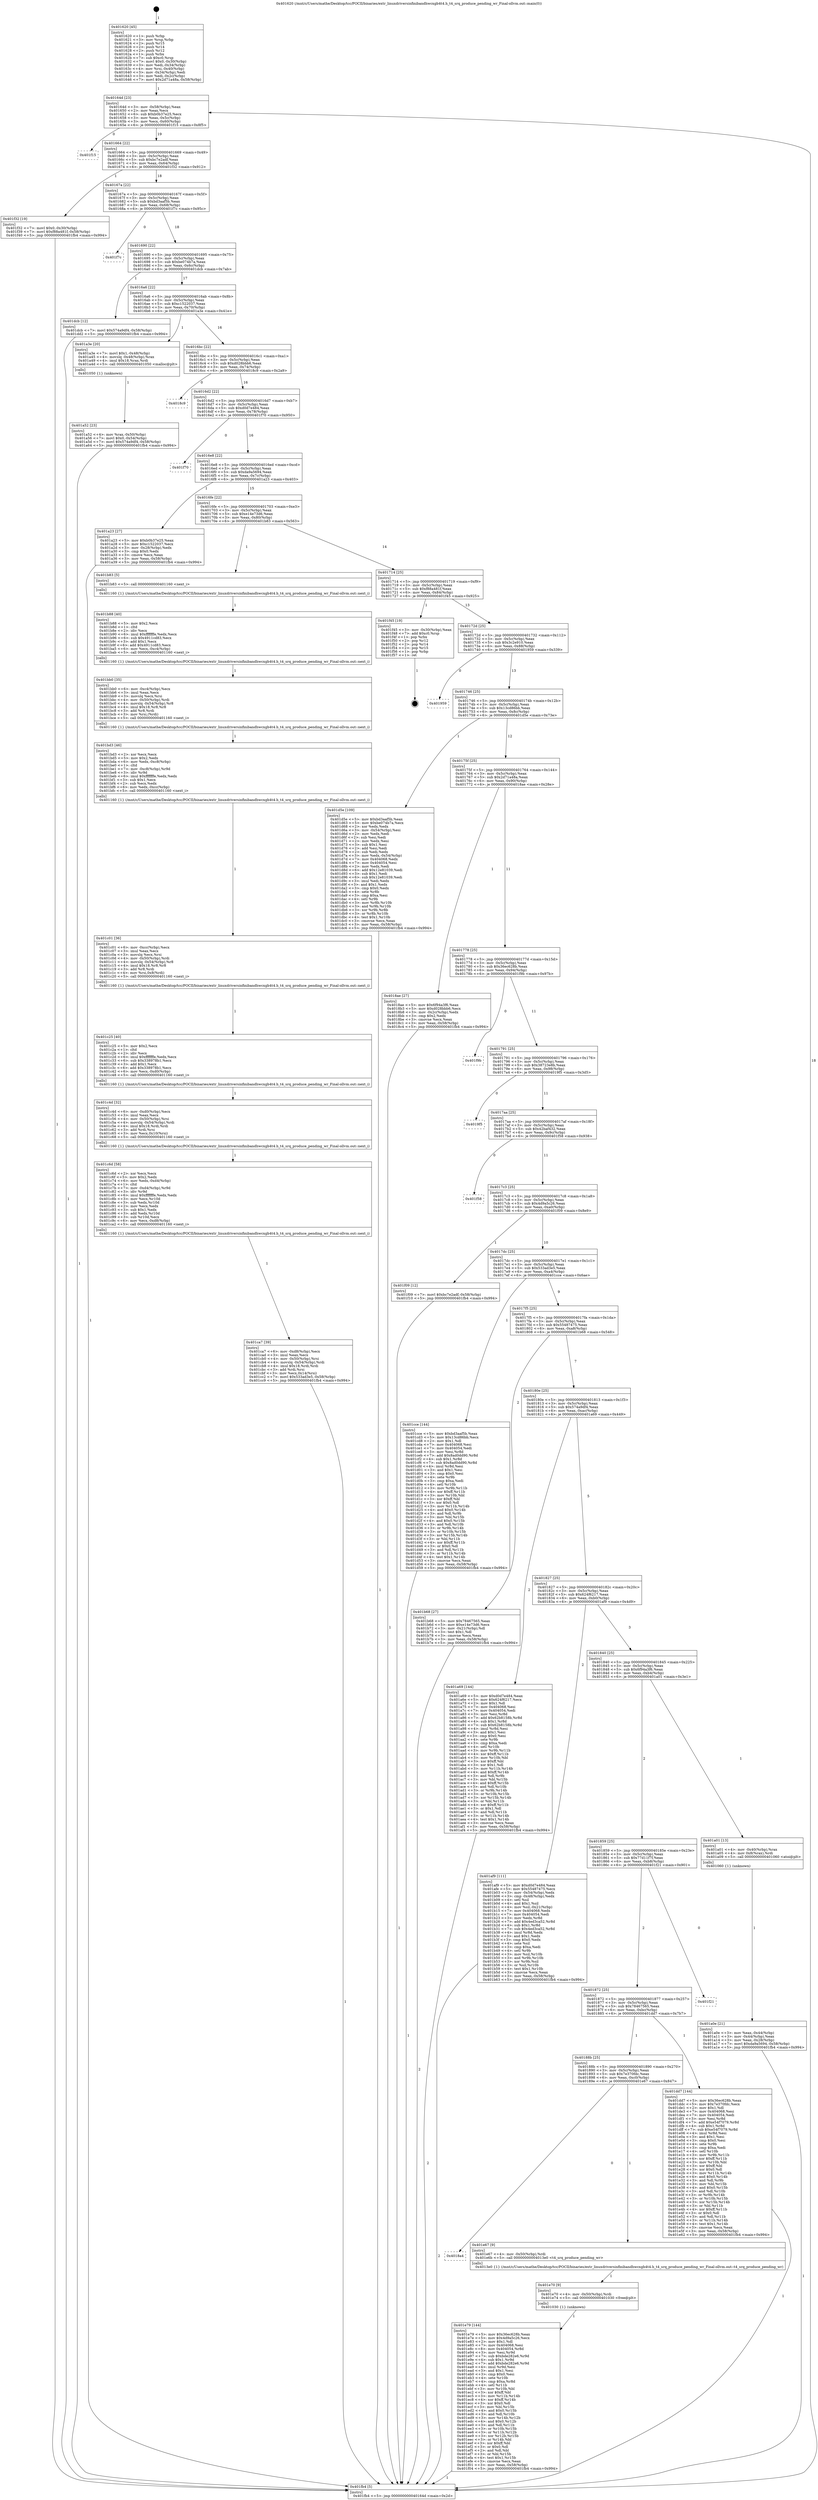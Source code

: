 digraph "0x401620" {
  label = "0x401620 (/mnt/c/Users/mathe/Desktop/tcc/POCII/binaries/extr_linuxdriversinfinibandhwcxgb4t4.h_t4_srq_produce_pending_wr_Final-ollvm.out::main(0))"
  labelloc = "t"
  node[shape=record]

  Entry [label="",width=0.3,height=0.3,shape=circle,fillcolor=black,style=filled]
  "0x40164d" [label="{
     0x40164d [23]\l
     | [instrs]\l
     &nbsp;&nbsp;0x40164d \<+3\>: mov -0x58(%rbp),%eax\l
     &nbsp;&nbsp;0x401650 \<+2\>: mov %eax,%ecx\l
     &nbsp;&nbsp;0x401652 \<+6\>: sub $0xb0b37e25,%ecx\l
     &nbsp;&nbsp;0x401658 \<+3\>: mov %eax,-0x5c(%rbp)\l
     &nbsp;&nbsp;0x40165b \<+3\>: mov %ecx,-0x60(%rbp)\l
     &nbsp;&nbsp;0x40165e \<+6\>: je 0000000000401f15 \<main+0x8f5\>\l
  }"]
  "0x401f15" [label="{
     0x401f15\l
  }", style=dashed]
  "0x401664" [label="{
     0x401664 [22]\l
     | [instrs]\l
     &nbsp;&nbsp;0x401664 \<+5\>: jmp 0000000000401669 \<main+0x49\>\l
     &nbsp;&nbsp;0x401669 \<+3\>: mov -0x5c(%rbp),%eax\l
     &nbsp;&nbsp;0x40166c \<+5\>: sub $0xbc7e2adf,%eax\l
     &nbsp;&nbsp;0x401671 \<+3\>: mov %eax,-0x64(%rbp)\l
     &nbsp;&nbsp;0x401674 \<+6\>: je 0000000000401f32 \<main+0x912\>\l
  }"]
  Exit [label="",width=0.3,height=0.3,shape=circle,fillcolor=black,style=filled,peripheries=2]
  "0x401f32" [label="{
     0x401f32 [19]\l
     | [instrs]\l
     &nbsp;&nbsp;0x401f32 \<+7\>: movl $0x0,-0x30(%rbp)\l
     &nbsp;&nbsp;0x401f39 \<+7\>: movl $0xf88a481f,-0x58(%rbp)\l
     &nbsp;&nbsp;0x401f40 \<+5\>: jmp 0000000000401fb4 \<main+0x994\>\l
  }"]
  "0x40167a" [label="{
     0x40167a [22]\l
     | [instrs]\l
     &nbsp;&nbsp;0x40167a \<+5\>: jmp 000000000040167f \<main+0x5f\>\l
     &nbsp;&nbsp;0x40167f \<+3\>: mov -0x5c(%rbp),%eax\l
     &nbsp;&nbsp;0x401682 \<+5\>: sub $0xbd3aaf5b,%eax\l
     &nbsp;&nbsp;0x401687 \<+3\>: mov %eax,-0x68(%rbp)\l
     &nbsp;&nbsp;0x40168a \<+6\>: je 0000000000401f7c \<main+0x95c\>\l
  }"]
  "0x401e79" [label="{
     0x401e79 [144]\l
     | [instrs]\l
     &nbsp;&nbsp;0x401e79 \<+5\>: mov $0x36ec628b,%eax\l
     &nbsp;&nbsp;0x401e7e \<+5\>: mov $0x4d9a5c26,%ecx\l
     &nbsp;&nbsp;0x401e83 \<+2\>: mov $0x1,%dl\l
     &nbsp;&nbsp;0x401e85 \<+7\>: mov 0x404068,%esi\l
     &nbsp;&nbsp;0x401e8c \<+8\>: mov 0x404054,%r8d\l
     &nbsp;&nbsp;0x401e94 \<+3\>: mov %esi,%r9d\l
     &nbsp;&nbsp;0x401e97 \<+7\>: sub $0xbde282e6,%r9d\l
     &nbsp;&nbsp;0x401e9e \<+4\>: sub $0x1,%r9d\l
     &nbsp;&nbsp;0x401ea2 \<+7\>: add $0xbde282e6,%r9d\l
     &nbsp;&nbsp;0x401ea9 \<+4\>: imul %r9d,%esi\l
     &nbsp;&nbsp;0x401ead \<+3\>: and $0x1,%esi\l
     &nbsp;&nbsp;0x401eb0 \<+3\>: cmp $0x0,%esi\l
     &nbsp;&nbsp;0x401eb3 \<+4\>: sete %r10b\l
     &nbsp;&nbsp;0x401eb7 \<+4\>: cmp $0xa,%r8d\l
     &nbsp;&nbsp;0x401ebb \<+4\>: setl %r11b\l
     &nbsp;&nbsp;0x401ebf \<+3\>: mov %r10b,%bl\l
     &nbsp;&nbsp;0x401ec2 \<+3\>: xor $0xff,%bl\l
     &nbsp;&nbsp;0x401ec5 \<+3\>: mov %r11b,%r14b\l
     &nbsp;&nbsp;0x401ec8 \<+4\>: xor $0xff,%r14b\l
     &nbsp;&nbsp;0x401ecc \<+3\>: xor $0x0,%dl\l
     &nbsp;&nbsp;0x401ecf \<+3\>: mov %bl,%r15b\l
     &nbsp;&nbsp;0x401ed2 \<+4\>: and $0x0,%r15b\l
     &nbsp;&nbsp;0x401ed6 \<+3\>: and %dl,%r10b\l
     &nbsp;&nbsp;0x401ed9 \<+3\>: mov %r14b,%r12b\l
     &nbsp;&nbsp;0x401edc \<+4\>: and $0x0,%r12b\l
     &nbsp;&nbsp;0x401ee0 \<+3\>: and %dl,%r11b\l
     &nbsp;&nbsp;0x401ee3 \<+3\>: or %r10b,%r15b\l
     &nbsp;&nbsp;0x401ee6 \<+3\>: or %r11b,%r12b\l
     &nbsp;&nbsp;0x401ee9 \<+3\>: xor %r12b,%r15b\l
     &nbsp;&nbsp;0x401eec \<+3\>: or %r14b,%bl\l
     &nbsp;&nbsp;0x401eef \<+3\>: xor $0xff,%bl\l
     &nbsp;&nbsp;0x401ef2 \<+3\>: or $0x0,%dl\l
     &nbsp;&nbsp;0x401ef5 \<+2\>: and %dl,%bl\l
     &nbsp;&nbsp;0x401ef7 \<+3\>: or %bl,%r15b\l
     &nbsp;&nbsp;0x401efa \<+4\>: test $0x1,%r15b\l
     &nbsp;&nbsp;0x401efe \<+3\>: cmovne %ecx,%eax\l
     &nbsp;&nbsp;0x401f01 \<+3\>: mov %eax,-0x58(%rbp)\l
     &nbsp;&nbsp;0x401f04 \<+5\>: jmp 0000000000401fb4 \<main+0x994\>\l
  }"]
  "0x401f7c" [label="{
     0x401f7c\l
  }", style=dashed]
  "0x401690" [label="{
     0x401690 [22]\l
     | [instrs]\l
     &nbsp;&nbsp;0x401690 \<+5\>: jmp 0000000000401695 \<main+0x75\>\l
     &nbsp;&nbsp;0x401695 \<+3\>: mov -0x5c(%rbp),%eax\l
     &nbsp;&nbsp;0x401698 \<+5\>: sub $0xbe074b7a,%eax\l
     &nbsp;&nbsp;0x40169d \<+3\>: mov %eax,-0x6c(%rbp)\l
     &nbsp;&nbsp;0x4016a0 \<+6\>: je 0000000000401dcb \<main+0x7ab\>\l
  }"]
  "0x401e70" [label="{
     0x401e70 [9]\l
     | [instrs]\l
     &nbsp;&nbsp;0x401e70 \<+4\>: mov -0x50(%rbp),%rdi\l
     &nbsp;&nbsp;0x401e74 \<+5\>: call 0000000000401030 \<free@plt\>\l
     | [calls]\l
     &nbsp;&nbsp;0x401030 \{1\} (unknown)\l
  }"]
  "0x401dcb" [label="{
     0x401dcb [12]\l
     | [instrs]\l
     &nbsp;&nbsp;0x401dcb \<+7\>: movl $0x574a9df4,-0x58(%rbp)\l
     &nbsp;&nbsp;0x401dd2 \<+5\>: jmp 0000000000401fb4 \<main+0x994\>\l
  }"]
  "0x4016a6" [label="{
     0x4016a6 [22]\l
     | [instrs]\l
     &nbsp;&nbsp;0x4016a6 \<+5\>: jmp 00000000004016ab \<main+0x8b\>\l
     &nbsp;&nbsp;0x4016ab \<+3\>: mov -0x5c(%rbp),%eax\l
     &nbsp;&nbsp;0x4016ae \<+5\>: sub $0xc1522037,%eax\l
     &nbsp;&nbsp;0x4016b3 \<+3\>: mov %eax,-0x70(%rbp)\l
     &nbsp;&nbsp;0x4016b6 \<+6\>: je 0000000000401a3e \<main+0x41e\>\l
  }"]
  "0x4018a4" [label="{
     0x4018a4\l
  }", style=dashed]
  "0x401a3e" [label="{
     0x401a3e [20]\l
     | [instrs]\l
     &nbsp;&nbsp;0x401a3e \<+7\>: movl $0x1,-0x48(%rbp)\l
     &nbsp;&nbsp;0x401a45 \<+4\>: movslq -0x48(%rbp),%rax\l
     &nbsp;&nbsp;0x401a49 \<+4\>: imul $0x18,%rax,%rdi\l
     &nbsp;&nbsp;0x401a4d \<+5\>: call 0000000000401050 \<malloc@plt\>\l
     | [calls]\l
     &nbsp;&nbsp;0x401050 \{1\} (unknown)\l
  }"]
  "0x4016bc" [label="{
     0x4016bc [22]\l
     | [instrs]\l
     &nbsp;&nbsp;0x4016bc \<+5\>: jmp 00000000004016c1 \<main+0xa1\>\l
     &nbsp;&nbsp;0x4016c1 \<+3\>: mov -0x5c(%rbp),%eax\l
     &nbsp;&nbsp;0x4016c4 \<+5\>: sub $0xd028bbb6,%eax\l
     &nbsp;&nbsp;0x4016c9 \<+3\>: mov %eax,-0x74(%rbp)\l
     &nbsp;&nbsp;0x4016cc \<+6\>: je 00000000004018c9 \<main+0x2a9\>\l
  }"]
  "0x401e67" [label="{
     0x401e67 [9]\l
     | [instrs]\l
     &nbsp;&nbsp;0x401e67 \<+4\>: mov -0x50(%rbp),%rdi\l
     &nbsp;&nbsp;0x401e6b \<+5\>: call 00000000004013e0 \<t4_srq_produce_pending_wr\>\l
     | [calls]\l
     &nbsp;&nbsp;0x4013e0 \{1\} (/mnt/c/Users/mathe/Desktop/tcc/POCII/binaries/extr_linuxdriversinfinibandhwcxgb4t4.h_t4_srq_produce_pending_wr_Final-ollvm.out::t4_srq_produce_pending_wr)\l
  }"]
  "0x4018c9" [label="{
     0x4018c9\l
  }", style=dashed]
  "0x4016d2" [label="{
     0x4016d2 [22]\l
     | [instrs]\l
     &nbsp;&nbsp;0x4016d2 \<+5\>: jmp 00000000004016d7 \<main+0xb7\>\l
     &nbsp;&nbsp;0x4016d7 \<+3\>: mov -0x5c(%rbp),%eax\l
     &nbsp;&nbsp;0x4016da \<+5\>: sub $0xd0d7e484,%eax\l
     &nbsp;&nbsp;0x4016df \<+3\>: mov %eax,-0x78(%rbp)\l
     &nbsp;&nbsp;0x4016e2 \<+6\>: je 0000000000401f70 \<main+0x950\>\l
  }"]
  "0x40188b" [label="{
     0x40188b [25]\l
     | [instrs]\l
     &nbsp;&nbsp;0x40188b \<+5\>: jmp 0000000000401890 \<main+0x270\>\l
     &nbsp;&nbsp;0x401890 \<+3\>: mov -0x5c(%rbp),%eax\l
     &nbsp;&nbsp;0x401893 \<+5\>: sub $0x7e370fdc,%eax\l
     &nbsp;&nbsp;0x401898 \<+6\>: mov %eax,-0xc0(%rbp)\l
     &nbsp;&nbsp;0x40189e \<+6\>: je 0000000000401e67 \<main+0x847\>\l
  }"]
  "0x401f70" [label="{
     0x401f70\l
  }", style=dashed]
  "0x4016e8" [label="{
     0x4016e8 [22]\l
     | [instrs]\l
     &nbsp;&nbsp;0x4016e8 \<+5\>: jmp 00000000004016ed \<main+0xcd\>\l
     &nbsp;&nbsp;0x4016ed \<+3\>: mov -0x5c(%rbp),%eax\l
     &nbsp;&nbsp;0x4016f0 \<+5\>: sub $0xda9a5694,%eax\l
     &nbsp;&nbsp;0x4016f5 \<+3\>: mov %eax,-0x7c(%rbp)\l
     &nbsp;&nbsp;0x4016f8 \<+6\>: je 0000000000401a23 \<main+0x403\>\l
  }"]
  "0x401dd7" [label="{
     0x401dd7 [144]\l
     | [instrs]\l
     &nbsp;&nbsp;0x401dd7 \<+5\>: mov $0x36ec628b,%eax\l
     &nbsp;&nbsp;0x401ddc \<+5\>: mov $0x7e370fdc,%ecx\l
     &nbsp;&nbsp;0x401de1 \<+2\>: mov $0x1,%dl\l
     &nbsp;&nbsp;0x401de3 \<+7\>: mov 0x404068,%esi\l
     &nbsp;&nbsp;0x401dea \<+7\>: mov 0x404054,%edi\l
     &nbsp;&nbsp;0x401df1 \<+3\>: mov %esi,%r8d\l
     &nbsp;&nbsp;0x401df4 \<+7\>: add $0xe54f7079,%r8d\l
     &nbsp;&nbsp;0x401dfb \<+4\>: sub $0x1,%r8d\l
     &nbsp;&nbsp;0x401dff \<+7\>: sub $0xe54f7079,%r8d\l
     &nbsp;&nbsp;0x401e06 \<+4\>: imul %r8d,%esi\l
     &nbsp;&nbsp;0x401e0a \<+3\>: and $0x1,%esi\l
     &nbsp;&nbsp;0x401e0d \<+3\>: cmp $0x0,%esi\l
     &nbsp;&nbsp;0x401e10 \<+4\>: sete %r9b\l
     &nbsp;&nbsp;0x401e14 \<+3\>: cmp $0xa,%edi\l
     &nbsp;&nbsp;0x401e17 \<+4\>: setl %r10b\l
     &nbsp;&nbsp;0x401e1b \<+3\>: mov %r9b,%r11b\l
     &nbsp;&nbsp;0x401e1e \<+4\>: xor $0xff,%r11b\l
     &nbsp;&nbsp;0x401e22 \<+3\>: mov %r10b,%bl\l
     &nbsp;&nbsp;0x401e25 \<+3\>: xor $0xff,%bl\l
     &nbsp;&nbsp;0x401e28 \<+3\>: xor $0x0,%dl\l
     &nbsp;&nbsp;0x401e2b \<+3\>: mov %r11b,%r14b\l
     &nbsp;&nbsp;0x401e2e \<+4\>: and $0x0,%r14b\l
     &nbsp;&nbsp;0x401e32 \<+3\>: and %dl,%r9b\l
     &nbsp;&nbsp;0x401e35 \<+3\>: mov %bl,%r15b\l
     &nbsp;&nbsp;0x401e38 \<+4\>: and $0x0,%r15b\l
     &nbsp;&nbsp;0x401e3c \<+3\>: and %dl,%r10b\l
     &nbsp;&nbsp;0x401e3f \<+3\>: or %r9b,%r14b\l
     &nbsp;&nbsp;0x401e42 \<+3\>: or %r10b,%r15b\l
     &nbsp;&nbsp;0x401e45 \<+3\>: xor %r15b,%r14b\l
     &nbsp;&nbsp;0x401e48 \<+3\>: or %bl,%r11b\l
     &nbsp;&nbsp;0x401e4b \<+4\>: xor $0xff,%r11b\l
     &nbsp;&nbsp;0x401e4f \<+3\>: or $0x0,%dl\l
     &nbsp;&nbsp;0x401e52 \<+3\>: and %dl,%r11b\l
     &nbsp;&nbsp;0x401e55 \<+3\>: or %r11b,%r14b\l
     &nbsp;&nbsp;0x401e58 \<+4\>: test $0x1,%r14b\l
     &nbsp;&nbsp;0x401e5c \<+3\>: cmovne %ecx,%eax\l
     &nbsp;&nbsp;0x401e5f \<+3\>: mov %eax,-0x58(%rbp)\l
     &nbsp;&nbsp;0x401e62 \<+5\>: jmp 0000000000401fb4 \<main+0x994\>\l
  }"]
  "0x401a23" [label="{
     0x401a23 [27]\l
     | [instrs]\l
     &nbsp;&nbsp;0x401a23 \<+5\>: mov $0xb0b37e25,%eax\l
     &nbsp;&nbsp;0x401a28 \<+5\>: mov $0xc1522037,%ecx\l
     &nbsp;&nbsp;0x401a2d \<+3\>: mov -0x28(%rbp),%edx\l
     &nbsp;&nbsp;0x401a30 \<+3\>: cmp $0x0,%edx\l
     &nbsp;&nbsp;0x401a33 \<+3\>: cmove %ecx,%eax\l
     &nbsp;&nbsp;0x401a36 \<+3\>: mov %eax,-0x58(%rbp)\l
     &nbsp;&nbsp;0x401a39 \<+5\>: jmp 0000000000401fb4 \<main+0x994\>\l
  }"]
  "0x4016fe" [label="{
     0x4016fe [22]\l
     | [instrs]\l
     &nbsp;&nbsp;0x4016fe \<+5\>: jmp 0000000000401703 \<main+0xe3\>\l
     &nbsp;&nbsp;0x401703 \<+3\>: mov -0x5c(%rbp),%eax\l
     &nbsp;&nbsp;0x401706 \<+5\>: sub $0xe14e73d6,%eax\l
     &nbsp;&nbsp;0x40170b \<+3\>: mov %eax,-0x80(%rbp)\l
     &nbsp;&nbsp;0x40170e \<+6\>: je 0000000000401b83 \<main+0x563\>\l
  }"]
  "0x401872" [label="{
     0x401872 [25]\l
     | [instrs]\l
     &nbsp;&nbsp;0x401872 \<+5\>: jmp 0000000000401877 \<main+0x257\>\l
     &nbsp;&nbsp;0x401877 \<+3\>: mov -0x5c(%rbp),%eax\l
     &nbsp;&nbsp;0x40187a \<+5\>: sub $0x78467565,%eax\l
     &nbsp;&nbsp;0x40187f \<+6\>: mov %eax,-0xbc(%rbp)\l
     &nbsp;&nbsp;0x401885 \<+6\>: je 0000000000401dd7 \<main+0x7b7\>\l
  }"]
  "0x401b83" [label="{
     0x401b83 [5]\l
     | [instrs]\l
     &nbsp;&nbsp;0x401b83 \<+5\>: call 0000000000401160 \<next_i\>\l
     | [calls]\l
     &nbsp;&nbsp;0x401160 \{1\} (/mnt/c/Users/mathe/Desktop/tcc/POCII/binaries/extr_linuxdriversinfinibandhwcxgb4t4.h_t4_srq_produce_pending_wr_Final-ollvm.out::next_i)\l
  }"]
  "0x401714" [label="{
     0x401714 [25]\l
     | [instrs]\l
     &nbsp;&nbsp;0x401714 \<+5\>: jmp 0000000000401719 \<main+0xf9\>\l
     &nbsp;&nbsp;0x401719 \<+3\>: mov -0x5c(%rbp),%eax\l
     &nbsp;&nbsp;0x40171c \<+5\>: sub $0xf88a481f,%eax\l
     &nbsp;&nbsp;0x401721 \<+6\>: mov %eax,-0x84(%rbp)\l
     &nbsp;&nbsp;0x401727 \<+6\>: je 0000000000401f45 \<main+0x925\>\l
  }"]
  "0x401f21" [label="{
     0x401f21\l
  }", style=dashed]
  "0x401f45" [label="{
     0x401f45 [19]\l
     | [instrs]\l
     &nbsp;&nbsp;0x401f45 \<+3\>: mov -0x30(%rbp),%eax\l
     &nbsp;&nbsp;0x401f48 \<+7\>: add $0xc0,%rsp\l
     &nbsp;&nbsp;0x401f4f \<+1\>: pop %rbx\l
     &nbsp;&nbsp;0x401f50 \<+2\>: pop %r12\l
     &nbsp;&nbsp;0x401f52 \<+2\>: pop %r14\l
     &nbsp;&nbsp;0x401f54 \<+2\>: pop %r15\l
     &nbsp;&nbsp;0x401f56 \<+1\>: pop %rbp\l
     &nbsp;&nbsp;0x401f57 \<+1\>: ret\l
  }"]
  "0x40172d" [label="{
     0x40172d [25]\l
     | [instrs]\l
     &nbsp;&nbsp;0x40172d \<+5\>: jmp 0000000000401732 \<main+0x112\>\l
     &nbsp;&nbsp;0x401732 \<+3\>: mov -0x5c(%rbp),%eax\l
     &nbsp;&nbsp;0x401735 \<+5\>: sub $0x3c2e910,%eax\l
     &nbsp;&nbsp;0x40173a \<+6\>: mov %eax,-0x88(%rbp)\l
     &nbsp;&nbsp;0x401740 \<+6\>: je 0000000000401959 \<main+0x339\>\l
  }"]
  "0x401ca7" [label="{
     0x401ca7 [39]\l
     | [instrs]\l
     &nbsp;&nbsp;0x401ca7 \<+6\>: mov -0xd8(%rbp),%ecx\l
     &nbsp;&nbsp;0x401cad \<+3\>: imul %eax,%ecx\l
     &nbsp;&nbsp;0x401cb0 \<+4\>: mov -0x50(%rbp),%rsi\l
     &nbsp;&nbsp;0x401cb4 \<+4\>: movslq -0x54(%rbp),%rdi\l
     &nbsp;&nbsp;0x401cb8 \<+4\>: imul $0x18,%rdi,%rdi\l
     &nbsp;&nbsp;0x401cbc \<+3\>: add %rdi,%rsi\l
     &nbsp;&nbsp;0x401cbf \<+3\>: mov %ecx,0x14(%rsi)\l
     &nbsp;&nbsp;0x401cc2 \<+7\>: movl $0x533ad3e5,-0x58(%rbp)\l
     &nbsp;&nbsp;0x401cc9 \<+5\>: jmp 0000000000401fb4 \<main+0x994\>\l
  }"]
  "0x401959" [label="{
     0x401959\l
  }", style=dashed]
  "0x401746" [label="{
     0x401746 [25]\l
     | [instrs]\l
     &nbsp;&nbsp;0x401746 \<+5\>: jmp 000000000040174b \<main+0x12b\>\l
     &nbsp;&nbsp;0x40174b \<+3\>: mov -0x5c(%rbp),%eax\l
     &nbsp;&nbsp;0x40174e \<+5\>: sub $0x13cd86bb,%eax\l
     &nbsp;&nbsp;0x401753 \<+6\>: mov %eax,-0x8c(%rbp)\l
     &nbsp;&nbsp;0x401759 \<+6\>: je 0000000000401d5e \<main+0x73e\>\l
  }"]
  "0x401c6d" [label="{
     0x401c6d [58]\l
     | [instrs]\l
     &nbsp;&nbsp;0x401c6d \<+2\>: xor %ecx,%ecx\l
     &nbsp;&nbsp;0x401c6f \<+5\>: mov $0x2,%edx\l
     &nbsp;&nbsp;0x401c74 \<+6\>: mov %edx,-0xd4(%rbp)\l
     &nbsp;&nbsp;0x401c7a \<+1\>: cltd\l
     &nbsp;&nbsp;0x401c7b \<+7\>: mov -0xd4(%rbp),%r9d\l
     &nbsp;&nbsp;0x401c82 \<+3\>: idiv %r9d\l
     &nbsp;&nbsp;0x401c85 \<+6\>: imul $0xfffffffe,%edx,%edx\l
     &nbsp;&nbsp;0x401c8b \<+3\>: mov %ecx,%r10d\l
     &nbsp;&nbsp;0x401c8e \<+3\>: sub %edx,%r10d\l
     &nbsp;&nbsp;0x401c91 \<+2\>: mov %ecx,%edx\l
     &nbsp;&nbsp;0x401c93 \<+3\>: sub $0x1,%edx\l
     &nbsp;&nbsp;0x401c96 \<+3\>: add %edx,%r10d\l
     &nbsp;&nbsp;0x401c99 \<+3\>: sub %r10d,%ecx\l
     &nbsp;&nbsp;0x401c9c \<+6\>: mov %ecx,-0xd8(%rbp)\l
     &nbsp;&nbsp;0x401ca2 \<+5\>: call 0000000000401160 \<next_i\>\l
     | [calls]\l
     &nbsp;&nbsp;0x401160 \{1\} (/mnt/c/Users/mathe/Desktop/tcc/POCII/binaries/extr_linuxdriversinfinibandhwcxgb4t4.h_t4_srq_produce_pending_wr_Final-ollvm.out::next_i)\l
  }"]
  "0x401d5e" [label="{
     0x401d5e [109]\l
     | [instrs]\l
     &nbsp;&nbsp;0x401d5e \<+5\>: mov $0xbd3aaf5b,%eax\l
     &nbsp;&nbsp;0x401d63 \<+5\>: mov $0xbe074b7a,%ecx\l
     &nbsp;&nbsp;0x401d68 \<+2\>: xor %edx,%edx\l
     &nbsp;&nbsp;0x401d6a \<+3\>: mov -0x54(%rbp),%esi\l
     &nbsp;&nbsp;0x401d6d \<+2\>: mov %edx,%edi\l
     &nbsp;&nbsp;0x401d6f \<+2\>: sub %esi,%edi\l
     &nbsp;&nbsp;0x401d71 \<+2\>: mov %edx,%esi\l
     &nbsp;&nbsp;0x401d73 \<+3\>: sub $0x1,%esi\l
     &nbsp;&nbsp;0x401d76 \<+2\>: add %esi,%edi\l
     &nbsp;&nbsp;0x401d78 \<+2\>: sub %edi,%edx\l
     &nbsp;&nbsp;0x401d7a \<+3\>: mov %edx,-0x54(%rbp)\l
     &nbsp;&nbsp;0x401d7d \<+7\>: mov 0x404068,%edx\l
     &nbsp;&nbsp;0x401d84 \<+7\>: mov 0x404054,%esi\l
     &nbsp;&nbsp;0x401d8b \<+2\>: mov %edx,%edi\l
     &nbsp;&nbsp;0x401d8d \<+6\>: add $0x12e81039,%edi\l
     &nbsp;&nbsp;0x401d93 \<+3\>: sub $0x1,%edi\l
     &nbsp;&nbsp;0x401d96 \<+6\>: sub $0x12e81039,%edi\l
     &nbsp;&nbsp;0x401d9c \<+3\>: imul %edi,%edx\l
     &nbsp;&nbsp;0x401d9f \<+3\>: and $0x1,%edx\l
     &nbsp;&nbsp;0x401da2 \<+3\>: cmp $0x0,%edx\l
     &nbsp;&nbsp;0x401da5 \<+4\>: sete %r8b\l
     &nbsp;&nbsp;0x401da9 \<+3\>: cmp $0xa,%esi\l
     &nbsp;&nbsp;0x401dac \<+4\>: setl %r9b\l
     &nbsp;&nbsp;0x401db0 \<+3\>: mov %r8b,%r10b\l
     &nbsp;&nbsp;0x401db3 \<+3\>: and %r9b,%r10b\l
     &nbsp;&nbsp;0x401db6 \<+3\>: xor %r9b,%r8b\l
     &nbsp;&nbsp;0x401db9 \<+3\>: or %r8b,%r10b\l
     &nbsp;&nbsp;0x401dbc \<+4\>: test $0x1,%r10b\l
     &nbsp;&nbsp;0x401dc0 \<+3\>: cmovne %ecx,%eax\l
     &nbsp;&nbsp;0x401dc3 \<+3\>: mov %eax,-0x58(%rbp)\l
     &nbsp;&nbsp;0x401dc6 \<+5\>: jmp 0000000000401fb4 \<main+0x994\>\l
  }"]
  "0x40175f" [label="{
     0x40175f [25]\l
     | [instrs]\l
     &nbsp;&nbsp;0x40175f \<+5\>: jmp 0000000000401764 \<main+0x144\>\l
     &nbsp;&nbsp;0x401764 \<+3\>: mov -0x5c(%rbp),%eax\l
     &nbsp;&nbsp;0x401767 \<+5\>: sub $0x2d71a48a,%eax\l
     &nbsp;&nbsp;0x40176c \<+6\>: mov %eax,-0x90(%rbp)\l
     &nbsp;&nbsp;0x401772 \<+6\>: je 00000000004018ae \<main+0x28e\>\l
  }"]
  "0x401c4d" [label="{
     0x401c4d [32]\l
     | [instrs]\l
     &nbsp;&nbsp;0x401c4d \<+6\>: mov -0xd0(%rbp),%ecx\l
     &nbsp;&nbsp;0x401c53 \<+3\>: imul %eax,%ecx\l
     &nbsp;&nbsp;0x401c56 \<+4\>: mov -0x50(%rbp),%rsi\l
     &nbsp;&nbsp;0x401c5a \<+4\>: movslq -0x54(%rbp),%rdi\l
     &nbsp;&nbsp;0x401c5e \<+4\>: imul $0x18,%rdi,%rdi\l
     &nbsp;&nbsp;0x401c62 \<+3\>: add %rdi,%rsi\l
     &nbsp;&nbsp;0x401c65 \<+3\>: mov %ecx,0x10(%rsi)\l
     &nbsp;&nbsp;0x401c68 \<+5\>: call 0000000000401160 \<next_i\>\l
     | [calls]\l
     &nbsp;&nbsp;0x401160 \{1\} (/mnt/c/Users/mathe/Desktop/tcc/POCII/binaries/extr_linuxdriversinfinibandhwcxgb4t4.h_t4_srq_produce_pending_wr_Final-ollvm.out::next_i)\l
  }"]
  "0x4018ae" [label="{
     0x4018ae [27]\l
     | [instrs]\l
     &nbsp;&nbsp;0x4018ae \<+5\>: mov $0x6f94a3f6,%eax\l
     &nbsp;&nbsp;0x4018b3 \<+5\>: mov $0xd028bbb6,%ecx\l
     &nbsp;&nbsp;0x4018b8 \<+3\>: mov -0x2c(%rbp),%edx\l
     &nbsp;&nbsp;0x4018bb \<+3\>: cmp $0x2,%edx\l
     &nbsp;&nbsp;0x4018be \<+3\>: cmovne %ecx,%eax\l
     &nbsp;&nbsp;0x4018c1 \<+3\>: mov %eax,-0x58(%rbp)\l
     &nbsp;&nbsp;0x4018c4 \<+5\>: jmp 0000000000401fb4 \<main+0x994\>\l
  }"]
  "0x401778" [label="{
     0x401778 [25]\l
     | [instrs]\l
     &nbsp;&nbsp;0x401778 \<+5\>: jmp 000000000040177d \<main+0x15d\>\l
     &nbsp;&nbsp;0x40177d \<+3\>: mov -0x5c(%rbp),%eax\l
     &nbsp;&nbsp;0x401780 \<+5\>: sub $0x36ec628b,%eax\l
     &nbsp;&nbsp;0x401785 \<+6\>: mov %eax,-0x94(%rbp)\l
     &nbsp;&nbsp;0x40178b \<+6\>: je 0000000000401f9b \<main+0x97b\>\l
  }"]
  "0x401fb4" [label="{
     0x401fb4 [5]\l
     | [instrs]\l
     &nbsp;&nbsp;0x401fb4 \<+5\>: jmp 000000000040164d \<main+0x2d\>\l
  }"]
  "0x401620" [label="{
     0x401620 [45]\l
     | [instrs]\l
     &nbsp;&nbsp;0x401620 \<+1\>: push %rbp\l
     &nbsp;&nbsp;0x401621 \<+3\>: mov %rsp,%rbp\l
     &nbsp;&nbsp;0x401624 \<+2\>: push %r15\l
     &nbsp;&nbsp;0x401626 \<+2\>: push %r14\l
     &nbsp;&nbsp;0x401628 \<+2\>: push %r12\l
     &nbsp;&nbsp;0x40162a \<+1\>: push %rbx\l
     &nbsp;&nbsp;0x40162b \<+7\>: sub $0xc0,%rsp\l
     &nbsp;&nbsp;0x401632 \<+7\>: movl $0x0,-0x30(%rbp)\l
     &nbsp;&nbsp;0x401639 \<+3\>: mov %edi,-0x34(%rbp)\l
     &nbsp;&nbsp;0x40163c \<+4\>: mov %rsi,-0x40(%rbp)\l
     &nbsp;&nbsp;0x401640 \<+3\>: mov -0x34(%rbp),%edi\l
     &nbsp;&nbsp;0x401643 \<+3\>: mov %edi,-0x2c(%rbp)\l
     &nbsp;&nbsp;0x401646 \<+7\>: movl $0x2d71a48a,-0x58(%rbp)\l
  }"]
  "0x401c25" [label="{
     0x401c25 [40]\l
     | [instrs]\l
     &nbsp;&nbsp;0x401c25 \<+5\>: mov $0x2,%ecx\l
     &nbsp;&nbsp;0x401c2a \<+1\>: cltd\l
     &nbsp;&nbsp;0x401c2b \<+2\>: idiv %ecx\l
     &nbsp;&nbsp;0x401c2d \<+6\>: imul $0xfffffffe,%edx,%ecx\l
     &nbsp;&nbsp;0x401c33 \<+6\>: sub $0x338978b1,%ecx\l
     &nbsp;&nbsp;0x401c39 \<+3\>: add $0x1,%ecx\l
     &nbsp;&nbsp;0x401c3c \<+6\>: add $0x338978b1,%ecx\l
     &nbsp;&nbsp;0x401c42 \<+6\>: mov %ecx,-0xd0(%rbp)\l
     &nbsp;&nbsp;0x401c48 \<+5\>: call 0000000000401160 \<next_i\>\l
     | [calls]\l
     &nbsp;&nbsp;0x401160 \{1\} (/mnt/c/Users/mathe/Desktop/tcc/POCII/binaries/extr_linuxdriversinfinibandhwcxgb4t4.h_t4_srq_produce_pending_wr_Final-ollvm.out::next_i)\l
  }"]
  "0x401f9b" [label="{
     0x401f9b\l
  }", style=dashed]
  "0x401791" [label="{
     0x401791 [25]\l
     | [instrs]\l
     &nbsp;&nbsp;0x401791 \<+5\>: jmp 0000000000401796 \<main+0x176\>\l
     &nbsp;&nbsp;0x401796 \<+3\>: mov -0x5c(%rbp),%eax\l
     &nbsp;&nbsp;0x401799 \<+5\>: sub $0x38723e8b,%eax\l
     &nbsp;&nbsp;0x40179e \<+6\>: mov %eax,-0x98(%rbp)\l
     &nbsp;&nbsp;0x4017a4 \<+6\>: je 00000000004019f5 \<main+0x3d5\>\l
  }"]
  "0x401c01" [label="{
     0x401c01 [36]\l
     | [instrs]\l
     &nbsp;&nbsp;0x401c01 \<+6\>: mov -0xcc(%rbp),%ecx\l
     &nbsp;&nbsp;0x401c07 \<+3\>: imul %eax,%ecx\l
     &nbsp;&nbsp;0x401c0a \<+3\>: movslq %ecx,%rsi\l
     &nbsp;&nbsp;0x401c0d \<+4\>: mov -0x50(%rbp),%rdi\l
     &nbsp;&nbsp;0x401c11 \<+4\>: movslq -0x54(%rbp),%r8\l
     &nbsp;&nbsp;0x401c15 \<+4\>: imul $0x18,%r8,%r8\l
     &nbsp;&nbsp;0x401c19 \<+3\>: add %r8,%rdi\l
     &nbsp;&nbsp;0x401c1c \<+4\>: mov %rsi,0x8(%rdi)\l
     &nbsp;&nbsp;0x401c20 \<+5\>: call 0000000000401160 \<next_i\>\l
     | [calls]\l
     &nbsp;&nbsp;0x401160 \{1\} (/mnt/c/Users/mathe/Desktop/tcc/POCII/binaries/extr_linuxdriversinfinibandhwcxgb4t4.h_t4_srq_produce_pending_wr_Final-ollvm.out::next_i)\l
  }"]
  "0x4019f5" [label="{
     0x4019f5\l
  }", style=dashed]
  "0x4017aa" [label="{
     0x4017aa [25]\l
     | [instrs]\l
     &nbsp;&nbsp;0x4017aa \<+5\>: jmp 00000000004017af \<main+0x18f\>\l
     &nbsp;&nbsp;0x4017af \<+3\>: mov -0x5c(%rbp),%eax\l
     &nbsp;&nbsp;0x4017b2 \<+5\>: sub $0x42baf432,%eax\l
     &nbsp;&nbsp;0x4017b7 \<+6\>: mov %eax,-0x9c(%rbp)\l
     &nbsp;&nbsp;0x4017bd \<+6\>: je 0000000000401f58 \<main+0x938\>\l
  }"]
  "0x401bd3" [label="{
     0x401bd3 [46]\l
     | [instrs]\l
     &nbsp;&nbsp;0x401bd3 \<+2\>: xor %ecx,%ecx\l
     &nbsp;&nbsp;0x401bd5 \<+5\>: mov $0x2,%edx\l
     &nbsp;&nbsp;0x401bda \<+6\>: mov %edx,-0xc8(%rbp)\l
     &nbsp;&nbsp;0x401be0 \<+1\>: cltd\l
     &nbsp;&nbsp;0x401be1 \<+7\>: mov -0xc8(%rbp),%r9d\l
     &nbsp;&nbsp;0x401be8 \<+3\>: idiv %r9d\l
     &nbsp;&nbsp;0x401beb \<+6\>: imul $0xfffffffe,%edx,%edx\l
     &nbsp;&nbsp;0x401bf1 \<+3\>: sub $0x1,%ecx\l
     &nbsp;&nbsp;0x401bf4 \<+2\>: sub %ecx,%edx\l
     &nbsp;&nbsp;0x401bf6 \<+6\>: mov %edx,-0xcc(%rbp)\l
     &nbsp;&nbsp;0x401bfc \<+5\>: call 0000000000401160 \<next_i\>\l
     | [calls]\l
     &nbsp;&nbsp;0x401160 \{1\} (/mnt/c/Users/mathe/Desktop/tcc/POCII/binaries/extr_linuxdriversinfinibandhwcxgb4t4.h_t4_srq_produce_pending_wr_Final-ollvm.out::next_i)\l
  }"]
  "0x401f58" [label="{
     0x401f58\l
  }", style=dashed]
  "0x4017c3" [label="{
     0x4017c3 [25]\l
     | [instrs]\l
     &nbsp;&nbsp;0x4017c3 \<+5\>: jmp 00000000004017c8 \<main+0x1a8\>\l
     &nbsp;&nbsp;0x4017c8 \<+3\>: mov -0x5c(%rbp),%eax\l
     &nbsp;&nbsp;0x4017cb \<+5\>: sub $0x4d9a5c26,%eax\l
     &nbsp;&nbsp;0x4017d0 \<+6\>: mov %eax,-0xa0(%rbp)\l
     &nbsp;&nbsp;0x4017d6 \<+6\>: je 0000000000401f09 \<main+0x8e9\>\l
  }"]
  "0x401bb0" [label="{
     0x401bb0 [35]\l
     | [instrs]\l
     &nbsp;&nbsp;0x401bb0 \<+6\>: mov -0xc4(%rbp),%ecx\l
     &nbsp;&nbsp;0x401bb6 \<+3\>: imul %eax,%ecx\l
     &nbsp;&nbsp;0x401bb9 \<+3\>: movslq %ecx,%rsi\l
     &nbsp;&nbsp;0x401bbc \<+4\>: mov -0x50(%rbp),%rdi\l
     &nbsp;&nbsp;0x401bc0 \<+4\>: movslq -0x54(%rbp),%r8\l
     &nbsp;&nbsp;0x401bc4 \<+4\>: imul $0x18,%r8,%r8\l
     &nbsp;&nbsp;0x401bc8 \<+3\>: add %r8,%rdi\l
     &nbsp;&nbsp;0x401bcb \<+3\>: mov %rsi,(%rdi)\l
     &nbsp;&nbsp;0x401bce \<+5\>: call 0000000000401160 \<next_i\>\l
     | [calls]\l
     &nbsp;&nbsp;0x401160 \{1\} (/mnt/c/Users/mathe/Desktop/tcc/POCII/binaries/extr_linuxdriversinfinibandhwcxgb4t4.h_t4_srq_produce_pending_wr_Final-ollvm.out::next_i)\l
  }"]
  "0x401f09" [label="{
     0x401f09 [12]\l
     | [instrs]\l
     &nbsp;&nbsp;0x401f09 \<+7\>: movl $0xbc7e2adf,-0x58(%rbp)\l
     &nbsp;&nbsp;0x401f10 \<+5\>: jmp 0000000000401fb4 \<main+0x994\>\l
  }"]
  "0x4017dc" [label="{
     0x4017dc [25]\l
     | [instrs]\l
     &nbsp;&nbsp;0x4017dc \<+5\>: jmp 00000000004017e1 \<main+0x1c1\>\l
     &nbsp;&nbsp;0x4017e1 \<+3\>: mov -0x5c(%rbp),%eax\l
     &nbsp;&nbsp;0x4017e4 \<+5\>: sub $0x533ad3e5,%eax\l
     &nbsp;&nbsp;0x4017e9 \<+6\>: mov %eax,-0xa4(%rbp)\l
     &nbsp;&nbsp;0x4017ef \<+6\>: je 0000000000401cce \<main+0x6ae\>\l
  }"]
  "0x401b88" [label="{
     0x401b88 [40]\l
     | [instrs]\l
     &nbsp;&nbsp;0x401b88 \<+5\>: mov $0x2,%ecx\l
     &nbsp;&nbsp;0x401b8d \<+1\>: cltd\l
     &nbsp;&nbsp;0x401b8e \<+2\>: idiv %ecx\l
     &nbsp;&nbsp;0x401b90 \<+6\>: imul $0xfffffffe,%edx,%ecx\l
     &nbsp;&nbsp;0x401b96 \<+6\>: sub $0x4911cd83,%ecx\l
     &nbsp;&nbsp;0x401b9c \<+3\>: add $0x1,%ecx\l
     &nbsp;&nbsp;0x401b9f \<+6\>: add $0x4911cd83,%ecx\l
     &nbsp;&nbsp;0x401ba5 \<+6\>: mov %ecx,-0xc4(%rbp)\l
     &nbsp;&nbsp;0x401bab \<+5\>: call 0000000000401160 \<next_i\>\l
     | [calls]\l
     &nbsp;&nbsp;0x401160 \{1\} (/mnt/c/Users/mathe/Desktop/tcc/POCII/binaries/extr_linuxdriversinfinibandhwcxgb4t4.h_t4_srq_produce_pending_wr_Final-ollvm.out::next_i)\l
  }"]
  "0x401cce" [label="{
     0x401cce [144]\l
     | [instrs]\l
     &nbsp;&nbsp;0x401cce \<+5\>: mov $0xbd3aaf5b,%eax\l
     &nbsp;&nbsp;0x401cd3 \<+5\>: mov $0x13cd86bb,%ecx\l
     &nbsp;&nbsp;0x401cd8 \<+2\>: mov $0x1,%dl\l
     &nbsp;&nbsp;0x401cda \<+7\>: mov 0x404068,%esi\l
     &nbsp;&nbsp;0x401ce1 \<+7\>: mov 0x404054,%edi\l
     &nbsp;&nbsp;0x401ce8 \<+3\>: mov %esi,%r8d\l
     &nbsp;&nbsp;0x401ceb \<+7\>: add $0x8ad0dd90,%r8d\l
     &nbsp;&nbsp;0x401cf2 \<+4\>: sub $0x1,%r8d\l
     &nbsp;&nbsp;0x401cf6 \<+7\>: sub $0x8ad0dd90,%r8d\l
     &nbsp;&nbsp;0x401cfd \<+4\>: imul %r8d,%esi\l
     &nbsp;&nbsp;0x401d01 \<+3\>: and $0x1,%esi\l
     &nbsp;&nbsp;0x401d04 \<+3\>: cmp $0x0,%esi\l
     &nbsp;&nbsp;0x401d07 \<+4\>: sete %r9b\l
     &nbsp;&nbsp;0x401d0b \<+3\>: cmp $0xa,%edi\l
     &nbsp;&nbsp;0x401d0e \<+4\>: setl %r10b\l
     &nbsp;&nbsp;0x401d12 \<+3\>: mov %r9b,%r11b\l
     &nbsp;&nbsp;0x401d15 \<+4\>: xor $0xff,%r11b\l
     &nbsp;&nbsp;0x401d19 \<+3\>: mov %r10b,%bl\l
     &nbsp;&nbsp;0x401d1c \<+3\>: xor $0xff,%bl\l
     &nbsp;&nbsp;0x401d1f \<+3\>: xor $0x0,%dl\l
     &nbsp;&nbsp;0x401d22 \<+3\>: mov %r11b,%r14b\l
     &nbsp;&nbsp;0x401d25 \<+4\>: and $0x0,%r14b\l
     &nbsp;&nbsp;0x401d29 \<+3\>: and %dl,%r9b\l
     &nbsp;&nbsp;0x401d2c \<+3\>: mov %bl,%r15b\l
     &nbsp;&nbsp;0x401d2f \<+4\>: and $0x0,%r15b\l
     &nbsp;&nbsp;0x401d33 \<+3\>: and %dl,%r10b\l
     &nbsp;&nbsp;0x401d36 \<+3\>: or %r9b,%r14b\l
     &nbsp;&nbsp;0x401d39 \<+3\>: or %r10b,%r15b\l
     &nbsp;&nbsp;0x401d3c \<+3\>: xor %r15b,%r14b\l
     &nbsp;&nbsp;0x401d3f \<+3\>: or %bl,%r11b\l
     &nbsp;&nbsp;0x401d42 \<+4\>: xor $0xff,%r11b\l
     &nbsp;&nbsp;0x401d46 \<+3\>: or $0x0,%dl\l
     &nbsp;&nbsp;0x401d49 \<+3\>: and %dl,%r11b\l
     &nbsp;&nbsp;0x401d4c \<+3\>: or %r11b,%r14b\l
     &nbsp;&nbsp;0x401d4f \<+4\>: test $0x1,%r14b\l
     &nbsp;&nbsp;0x401d53 \<+3\>: cmovne %ecx,%eax\l
     &nbsp;&nbsp;0x401d56 \<+3\>: mov %eax,-0x58(%rbp)\l
     &nbsp;&nbsp;0x401d59 \<+5\>: jmp 0000000000401fb4 \<main+0x994\>\l
  }"]
  "0x4017f5" [label="{
     0x4017f5 [25]\l
     | [instrs]\l
     &nbsp;&nbsp;0x4017f5 \<+5\>: jmp 00000000004017fa \<main+0x1da\>\l
     &nbsp;&nbsp;0x4017fa \<+3\>: mov -0x5c(%rbp),%eax\l
     &nbsp;&nbsp;0x4017fd \<+5\>: sub $0x55487475,%eax\l
     &nbsp;&nbsp;0x401802 \<+6\>: mov %eax,-0xa8(%rbp)\l
     &nbsp;&nbsp;0x401808 \<+6\>: je 0000000000401b68 \<main+0x548\>\l
  }"]
  "0x401a52" [label="{
     0x401a52 [23]\l
     | [instrs]\l
     &nbsp;&nbsp;0x401a52 \<+4\>: mov %rax,-0x50(%rbp)\l
     &nbsp;&nbsp;0x401a56 \<+7\>: movl $0x0,-0x54(%rbp)\l
     &nbsp;&nbsp;0x401a5d \<+7\>: movl $0x574a9df4,-0x58(%rbp)\l
     &nbsp;&nbsp;0x401a64 \<+5\>: jmp 0000000000401fb4 \<main+0x994\>\l
  }"]
  "0x401b68" [label="{
     0x401b68 [27]\l
     | [instrs]\l
     &nbsp;&nbsp;0x401b68 \<+5\>: mov $0x78467565,%eax\l
     &nbsp;&nbsp;0x401b6d \<+5\>: mov $0xe14e73d6,%ecx\l
     &nbsp;&nbsp;0x401b72 \<+3\>: mov -0x21(%rbp),%dl\l
     &nbsp;&nbsp;0x401b75 \<+3\>: test $0x1,%dl\l
     &nbsp;&nbsp;0x401b78 \<+3\>: cmovne %ecx,%eax\l
     &nbsp;&nbsp;0x401b7b \<+3\>: mov %eax,-0x58(%rbp)\l
     &nbsp;&nbsp;0x401b7e \<+5\>: jmp 0000000000401fb4 \<main+0x994\>\l
  }"]
  "0x40180e" [label="{
     0x40180e [25]\l
     | [instrs]\l
     &nbsp;&nbsp;0x40180e \<+5\>: jmp 0000000000401813 \<main+0x1f3\>\l
     &nbsp;&nbsp;0x401813 \<+3\>: mov -0x5c(%rbp),%eax\l
     &nbsp;&nbsp;0x401816 \<+5\>: sub $0x574a9df4,%eax\l
     &nbsp;&nbsp;0x40181b \<+6\>: mov %eax,-0xac(%rbp)\l
     &nbsp;&nbsp;0x401821 \<+6\>: je 0000000000401a69 \<main+0x449\>\l
  }"]
  "0x401a0e" [label="{
     0x401a0e [21]\l
     | [instrs]\l
     &nbsp;&nbsp;0x401a0e \<+3\>: mov %eax,-0x44(%rbp)\l
     &nbsp;&nbsp;0x401a11 \<+3\>: mov -0x44(%rbp),%eax\l
     &nbsp;&nbsp;0x401a14 \<+3\>: mov %eax,-0x28(%rbp)\l
     &nbsp;&nbsp;0x401a17 \<+7\>: movl $0xda9a5694,-0x58(%rbp)\l
     &nbsp;&nbsp;0x401a1e \<+5\>: jmp 0000000000401fb4 \<main+0x994\>\l
  }"]
  "0x401a69" [label="{
     0x401a69 [144]\l
     | [instrs]\l
     &nbsp;&nbsp;0x401a69 \<+5\>: mov $0xd0d7e484,%eax\l
     &nbsp;&nbsp;0x401a6e \<+5\>: mov $0x624f6217,%ecx\l
     &nbsp;&nbsp;0x401a73 \<+2\>: mov $0x1,%dl\l
     &nbsp;&nbsp;0x401a75 \<+7\>: mov 0x404068,%esi\l
     &nbsp;&nbsp;0x401a7c \<+7\>: mov 0x404054,%edi\l
     &nbsp;&nbsp;0x401a83 \<+3\>: mov %esi,%r8d\l
     &nbsp;&nbsp;0x401a86 \<+7\>: add $0x62b8158b,%r8d\l
     &nbsp;&nbsp;0x401a8d \<+4\>: sub $0x1,%r8d\l
     &nbsp;&nbsp;0x401a91 \<+7\>: sub $0x62b8158b,%r8d\l
     &nbsp;&nbsp;0x401a98 \<+4\>: imul %r8d,%esi\l
     &nbsp;&nbsp;0x401a9c \<+3\>: and $0x1,%esi\l
     &nbsp;&nbsp;0x401a9f \<+3\>: cmp $0x0,%esi\l
     &nbsp;&nbsp;0x401aa2 \<+4\>: sete %r9b\l
     &nbsp;&nbsp;0x401aa6 \<+3\>: cmp $0xa,%edi\l
     &nbsp;&nbsp;0x401aa9 \<+4\>: setl %r10b\l
     &nbsp;&nbsp;0x401aad \<+3\>: mov %r9b,%r11b\l
     &nbsp;&nbsp;0x401ab0 \<+4\>: xor $0xff,%r11b\l
     &nbsp;&nbsp;0x401ab4 \<+3\>: mov %r10b,%bl\l
     &nbsp;&nbsp;0x401ab7 \<+3\>: xor $0xff,%bl\l
     &nbsp;&nbsp;0x401aba \<+3\>: xor $0x1,%dl\l
     &nbsp;&nbsp;0x401abd \<+3\>: mov %r11b,%r14b\l
     &nbsp;&nbsp;0x401ac0 \<+4\>: and $0xff,%r14b\l
     &nbsp;&nbsp;0x401ac4 \<+3\>: and %dl,%r9b\l
     &nbsp;&nbsp;0x401ac7 \<+3\>: mov %bl,%r15b\l
     &nbsp;&nbsp;0x401aca \<+4\>: and $0xff,%r15b\l
     &nbsp;&nbsp;0x401ace \<+3\>: and %dl,%r10b\l
     &nbsp;&nbsp;0x401ad1 \<+3\>: or %r9b,%r14b\l
     &nbsp;&nbsp;0x401ad4 \<+3\>: or %r10b,%r15b\l
     &nbsp;&nbsp;0x401ad7 \<+3\>: xor %r15b,%r14b\l
     &nbsp;&nbsp;0x401ada \<+3\>: or %bl,%r11b\l
     &nbsp;&nbsp;0x401add \<+4\>: xor $0xff,%r11b\l
     &nbsp;&nbsp;0x401ae1 \<+3\>: or $0x1,%dl\l
     &nbsp;&nbsp;0x401ae4 \<+3\>: and %dl,%r11b\l
     &nbsp;&nbsp;0x401ae7 \<+3\>: or %r11b,%r14b\l
     &nbsp;&nbsp;0x401aea \<+4\>: test $0x1,%r14b\l
     &nbsp;&nbsp;0x401aee \<+3\>: cmovne %ecx,%eax\l
     &nbsp;&nbsp;0x401af1 \<+3\>: mov %eax,-0x58(%rbp)\l
     &nbsp;&nbsp;0x401af4 \<+5\>: jmp 0000000000401fb4 \<main+0x994\>\l
  }"]
  "0x401827" [label="{
     0x401827 [25]\l
     | [instrs]\l
     &nbsp;&nbsp;0x401827 \<+5\>: jmp 000000000040182c \<main+0x20c\>\l
     &nbsp;&nbsp;0x40182c \<+3\>: mov -0x5c(%rbp),%eax\l
     &nbsp;&nbsp;0x40182f \<+5\>: sub $0x624f6217,%eax\l
     &nbsp;&nbsp;0x401834 \<+6\>: mov %eax,-0xb0(%rbp)\l
     &nbsp;&nbsp;0x40183a \<+6\>: je 0000000000401af9 \<main+0x4d9\>\l
  }"]
  "0x401859" [label="{
     0x401859 [25]\l
     | [instrs]\l
     &nbsp;&nbsp;0x401859 \<+5\>: jmp 000000000040185e \<main+0x23e\>\l
     &nbsp;&nbsp;0x40185e \<+3\>: mov -0x5c(%rbp),%eax\l
     &nbsp;&nbsp;0x401861 \<+5\>: sub $0x77d11f7f,%eax\l
     &nbsp;&nbsp;0x401866 \<+6\>: mov %eax,-0xb8(%rbp)\l
     &nbsp;&nbsp;0x40186c \<+6\>: je 0000000000401f21 \<main+0x901\>\l
  }"]
  "0x401af9" [label="{
     0x401af9 [111]\l
     | [instrs]\l
     &nbsp;&nbsp;0x401af9 \<+5\>: mov $0xd0d7e484,%eax\l
     &nbsp;&nbsp;0x401afe \<+5\>: mov $0x55487475,%ecx\l
     &nbsp;&nbsp;0x401b03 \<+3\>: mov -0x54(%rbp),%edx\l
     &nbsp;&nbsp;0x401b06 \<+3\>: cmp -0x48(%rbp),%edx\l
     &nbsp;&nbsp;0x401b09 \<+4\>: setl %sil\l
     &nbsp;&nbsp;0x401b0d \<+4\>: and $0x1,%sil\l
     &nbsp;&nbsp;0x401b11 \<+4\>: mov %sil,-0x21(%rbp)\l
     &nbsp;&nbsp;0x401b15 \<+7\>: mov 0x404068,%edx\l
     &nbsp;&nbsp;0x401b1c \<+7\>: mov 0x404054,%edi\l
     &nbsp;&nbsp;0x401b23 \<+3\>: mov %edx,%r8d\l
     &nbsp;&nbsp;0x401b26 \<+7\>: add $0x4ed3ca52,%r8d\l
     &nbsp;&nbsp;0x401b2d \<+4\>: sub $0x1,%r8d\l
     &nbsp;&nbsp;0x401b31 \<+7\>: sub $0x4ed3ca52,%r8d\l
     &nbsp;&nbsp;0x401b38 \<+4\>: imul %r8d,%edx\l
     &nbsp;&nbsp;0x401b3c \<+3\>: and $0x1,%edx\l
     &nbsp;&nbsp;0x401b3f \<+3\>: cmp $0x0,%edx\l
     &nbsp;&nbsp;0x401b42 \<+4\>: sete %sil\l
     &nbsp;&nbsp;0x401b46 \<+3\>: cmp $0xa,%edi\l
     &nbsp;&nbsp;0x401b49 \<+4\>: setl %r9b\l
     &nbsp;&nbsp;0x401b4d \<+3\>: mov %sil,%r10b\l
     &nbsp;&nbsp;0x401b50 \<+3\>: and %r9b,%r10b\l
     &nbsp;&nbsp;0x401b53 \<+3\>: xor %r9b,%sil\l
     &nbsp;&nbsp;0x401b56 \<+3\>: or %sil,%r10b\l
     &nbsp;&nbsp;0x401b59 \<+4\>: test $0x1,%r10b\l
     &nbsp;&nbsp;0x401b5d \<+3\>: cmovne %ecx,%eax\l
     &nbsp;&nbsp;0x401b60 \<+3\>: mov %eax,-0x58(%rbp)\l
     &nbsp;&nbsp;0x401b63 \<+5\>: jmp 0000000000401fb4 \<main+0x994\>\l
  }"]
  "0x401840" [label="{
     0x401840 [25]\l
     | [instrs]\l
     &nbsp;&nbsp;0x401840 \<+5\>: jmp 0000000000401845 \<main+0x225\>\l
     &nbsp;&nbsp;0x401845 \<+3\>: mov -0x5c(%rbp),%eax\l
     &nbsp;&nbsp;0x401848 \<+5\>: sub $0x6f94a3f6,%eax\l
     &nbsp;&nbsp;0x40184d \<+6\>: mov %eax,-0xb4(%rbp)\l
     &nbsp;&nbsp;0x401853 \<+6\>: je 0000000000401a01 \<main+0x3e1\>\l
  }"]
  "0x401a01" [label="{
     0x401a01 [13]\l
     | [instrs]\l
     &nbsp;&nbsp;0x401a01 \<+4\>: mov -0x40(%rbp),%rax\l
     &nbsp;&nbsp;0x401a05 \<+4\>: mov 0x8(%rax),%rdi\l
     &nbsp;&nbsp;0x401a09 \<+5\>: call 0000000000401060 \<atoi@plt\>\l
     | [calls]\l
     &nbsp;&nbsp;0x401060 \{1\} (unknown)\l
  }"]
  Entry -> "0x401620" [label=" 1"]
  "0x40164d" -> "0x401f15" [label=" 0"]
  "0x40164d" -> "0x401664" [label=" 19"]
  "0x401f45" -> Exit [label=" 1"]
  "0x401664" -> "0x401f32" [label=" 1"]
  "0x401664" -> "0x40167a" [label=" 18"]
  "0x401f32" -> "0x401fb4" [label=" 1"]
  "0x40167a" -> "0x401f7c" [label=" 0"]
  "0x40167a" -> "0x401690" [label=" 18"]
  "0x401f09" -> "0x401fb4" [label=" 1"]
  "0x401690" -> "0x401dcb" [label=" 1"]
  "0x401690" -> "0x4016a6" [label=" 17"]
  "0x401e79" -> "0x401fb4" [label=" 1"]
  "0x4016a6" -> "0x401a3e" [label=" 1"]
  "0x4016a6" -> "0x4016bc" [label=" 16"]
  "0x401e70" -> "0x401e79" [label=" 1"]
  "0x4016bc" -> "0x4018c9" [label=" 0"]
  "0x4016bc" -> "0x4016d2" [label=" 16"]
  "0x401e67" -> "0x401e70" [label=" 1"]
  "0x4016d2" -> "0x401f70" [label=" 0"]
  "0x4016d2" -> "0x4016e8" [label=" 16"]
  "0x40188b" -> "0x401e67" [label=" 1"]
  "0x4016e8" -> "0x401a23" [label=" 1"]
  "0x4016e8" -> "0x4016fe" [label=" 15"]
  "0x40188b" -> "0x4018a4" [label=" 0"]
  "0x4016fe" -> "0x401b83" [label=" 1"]
  "0x4016fe" -> "0x401714" [label=" 14"]
  "0x401872" -> "0x40188b" [label=" 1"]
  "0x401714" -> "0x401f45" [label=" 1"]
  "0x401714" -> "0x40172d" [label=" 13"]
  "0x401872" -> "0x401dd7" [label=" 1"]
  "0x40172d" -> "0x401959" [label=" 0"]
  "0x40172d" -> "0x401746" [label=" 13"]
  "0x401859" -> "0x401872" [label=" 2"]
  "0x401746" -> "0x401d5e" [label=" 1"]
  "0x401746" -> "0x40175f" [label=" 12"]
  "0x401859" -> "0x401f21" [label=" 0"]
  "0x40175f" -> "0x4018ae" [label=" 1"]
  "0x40175f" -> "0x401778" [label=" 11"]
  "0x4018ae" -> "0x401fb4" [label=" 1"]
  "0x401620" -> "0x40164d" [label=" 1"]
  "0x401fb4" -> "0x40164d" [label=" 18"]
  "0x401dd7" -> "0x401fb4" [label=" 1"]
  "0x401778" -> "0x401f9b" [label=" 0"]
  "0x401778" -> "0x401791" [label=" 11"]
  "0x401dcb" -> "0x401fb4" [label=" 1"]
  "0x401791" -> "0x4019f5" [label=" 0"]
  "0x401791" -> "0x4017aa" [label=" 11"]
  "0x401d5e" -> "0x401fb4" [label=" 1"]
  "0x4017aa" -> "0x401f58" [label=" 0"]
  "0x4017aa" -> "0x4017c3" [label=" 11"]
  "0x401cce" -> "0x401fb4" [label=" 1"]
  "0x4017c3" -> "0x401f09" [label=" 1"]
  "0x4017c3" -> "0x4017dc" [label=" 10"]
  "0x401ca7" -> "0x401fb4" [label=" 1"]
  "0x4017dc" -> "0x401cce" [label=" 1"]
  "0x4017dc" -> "0x4017f5" [label=" 9"]
  "0x401c6d" -> "0x401ca7" [label=" 1"]
  "0x4017f5" -> "0x401b68" [label=" 2"]
  "0x4017f5" -> "0x40180e" [label=" 7"]
  "0x401c4d" -> "0x401c6d" [label=" 1"]
  "0x40180e" -> "0x401a69" [label=" 2"]
  "0x40180e" -> "0x401827" [label=" 5"]
  "0x401c25" -> "0x401c4d" [label=" 1"]
  "0x401827" -> "0x401af9" [label=" 2"]
  "0x401827" -> "0x401840" [label=" 3"]
  "0x401c01" -> "0x401c25" [label=" 1"]
  "0x401840" -> "0x401a01" [label=" 1"]
  "0x401840" -> "0x401859" [label=" 2"]
  "0x401a01" -> "0x401a0e" [label=" 1"]
  "0x401a0e" -> "0x401fb4" [label=" 1"]
  "0x401a23" -> "0x401fb4" [label=" 1"]
  "0x401a3e" -> "0x401a52" [label=" 1"]
  "0x401a52" -> "0x401fb4" [label=" 1"]
  "0x401a69" -> "0x401fb4" [label=" 2"]
  "0x401af9" -> "0x401fb4" [label=" 2"]
  "0x401b68" -> "0x401fb4" [label=" 2"]
  "0x401b83" -> "0x401b88" [label=" 1"]
  "0x401b88" -> "0x401bb0" [label=" 1"]
  "0x401bb0" -> "0x401bd3" [label=" 1"]
  "0x401bd3" -> "0x401c01" [label=" 1"]
}
